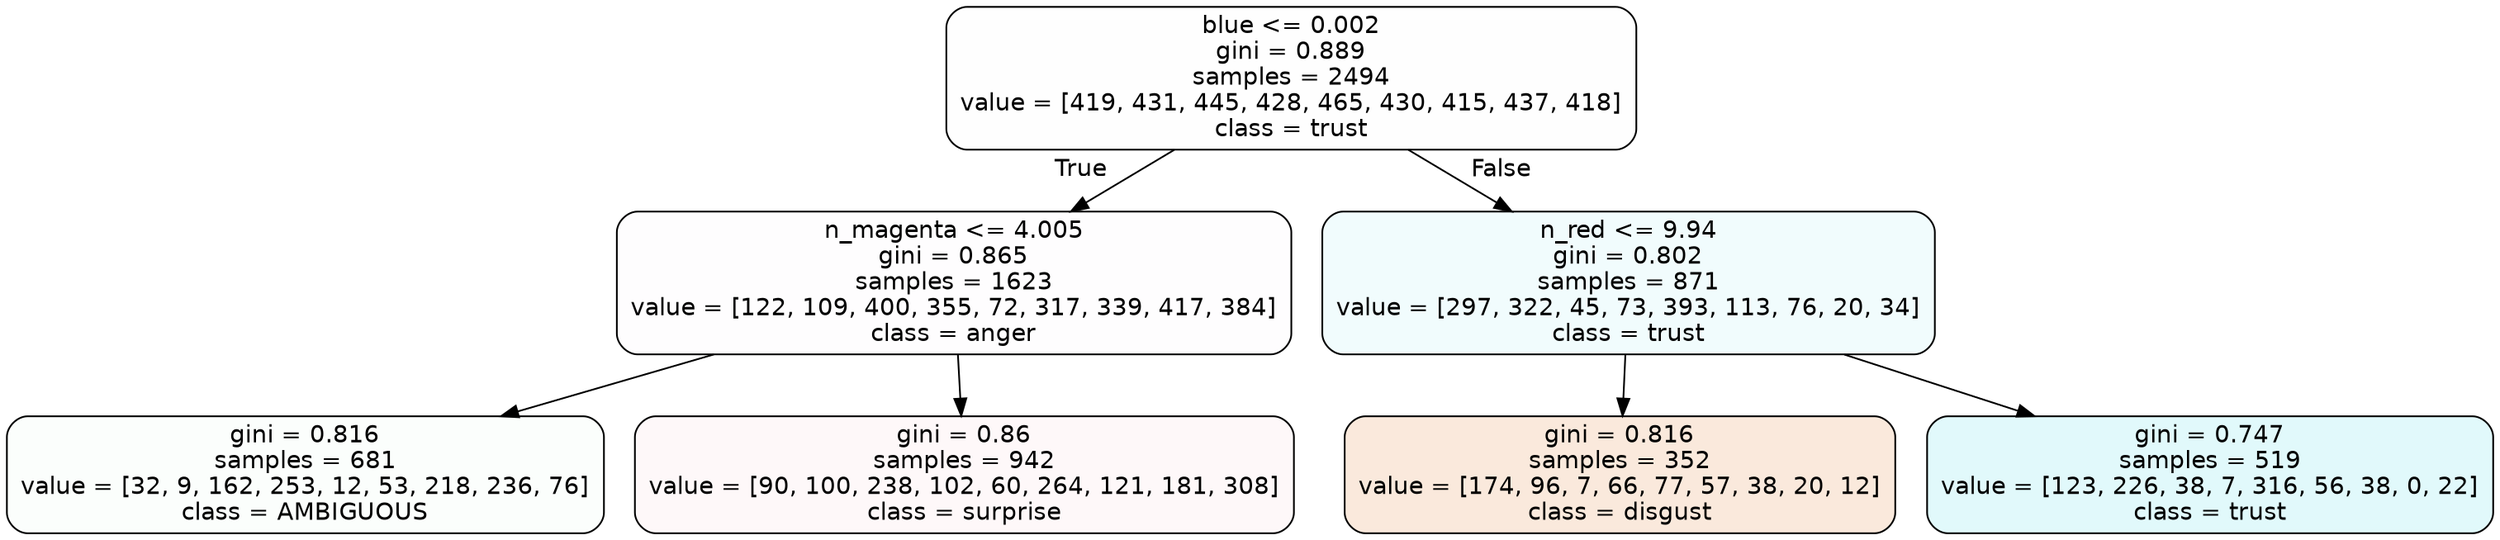 digraph Tree {
node [shape=box, style="filled, rounded", color="black", fontname=helvetica] ;
edge [fontname=helvetica] ;
0 [label="blue <= 0.002\ngini = 0.889\nsamples = 2494\nvalue = [419, 431, 445, 428, 465, 430, 415, 437, 418]\nclass = trust", fillcolor="#39d7e501"] ;
1 [label="n_magenta <= 4.005\ngini = 0.865\nsamples = 1623\nvalue = [122, 109, 400, 355, 72, 317, 339, 417, 384]\nclass = anger", fillcolor="#e539d702"] ;
0 -> 1 [labeldistance=2.5, labelangle=45, headlabel="True"] ;
2 [label="gini = 0.816\nsamples = 681\nvalue = [32, 9, 162, 253, 12, 53, 218, 236, 76]\nclass = AMBIGUOUS", fillcolor="#39e58105"] ;
1 -> 2 ;
3 [label="gini = 0.86\nsamples = 942\nvalue = [90, 100, 238, 102, 60, 264, 121, 181, 308]\nclass = surprise", fillcolor="#e5396409"] ;
1 -> 3 ;
4 [label="n_red <= 9.94\ngini = 0.802\nsamples = 871\nvalue = [297, 322, 45, 73, 393, 113, 76, 20, 34]\nclass = trust", fillcolor="#39d7e511"] ;
0 -> 4 [labeldistance=2.5, labelangle=-45, headlabel="False"] ;
5 [label="gini = 0.816\nsamples = 352\nvalue = [174, 96, 7, 66, 77, 57, 38, 20, 12]\nclass = disgust", fillcolor="#e581392c"] ;
4 -> 5 ;
6 [label="gini = 0.747\nsamples = 519\nvalue = [123, 226, 38, 7, 316, 56, 38, 0, 22]\nclass = trust", fillcolor="#39d7e526"] ;
4 -> 6 ;
}